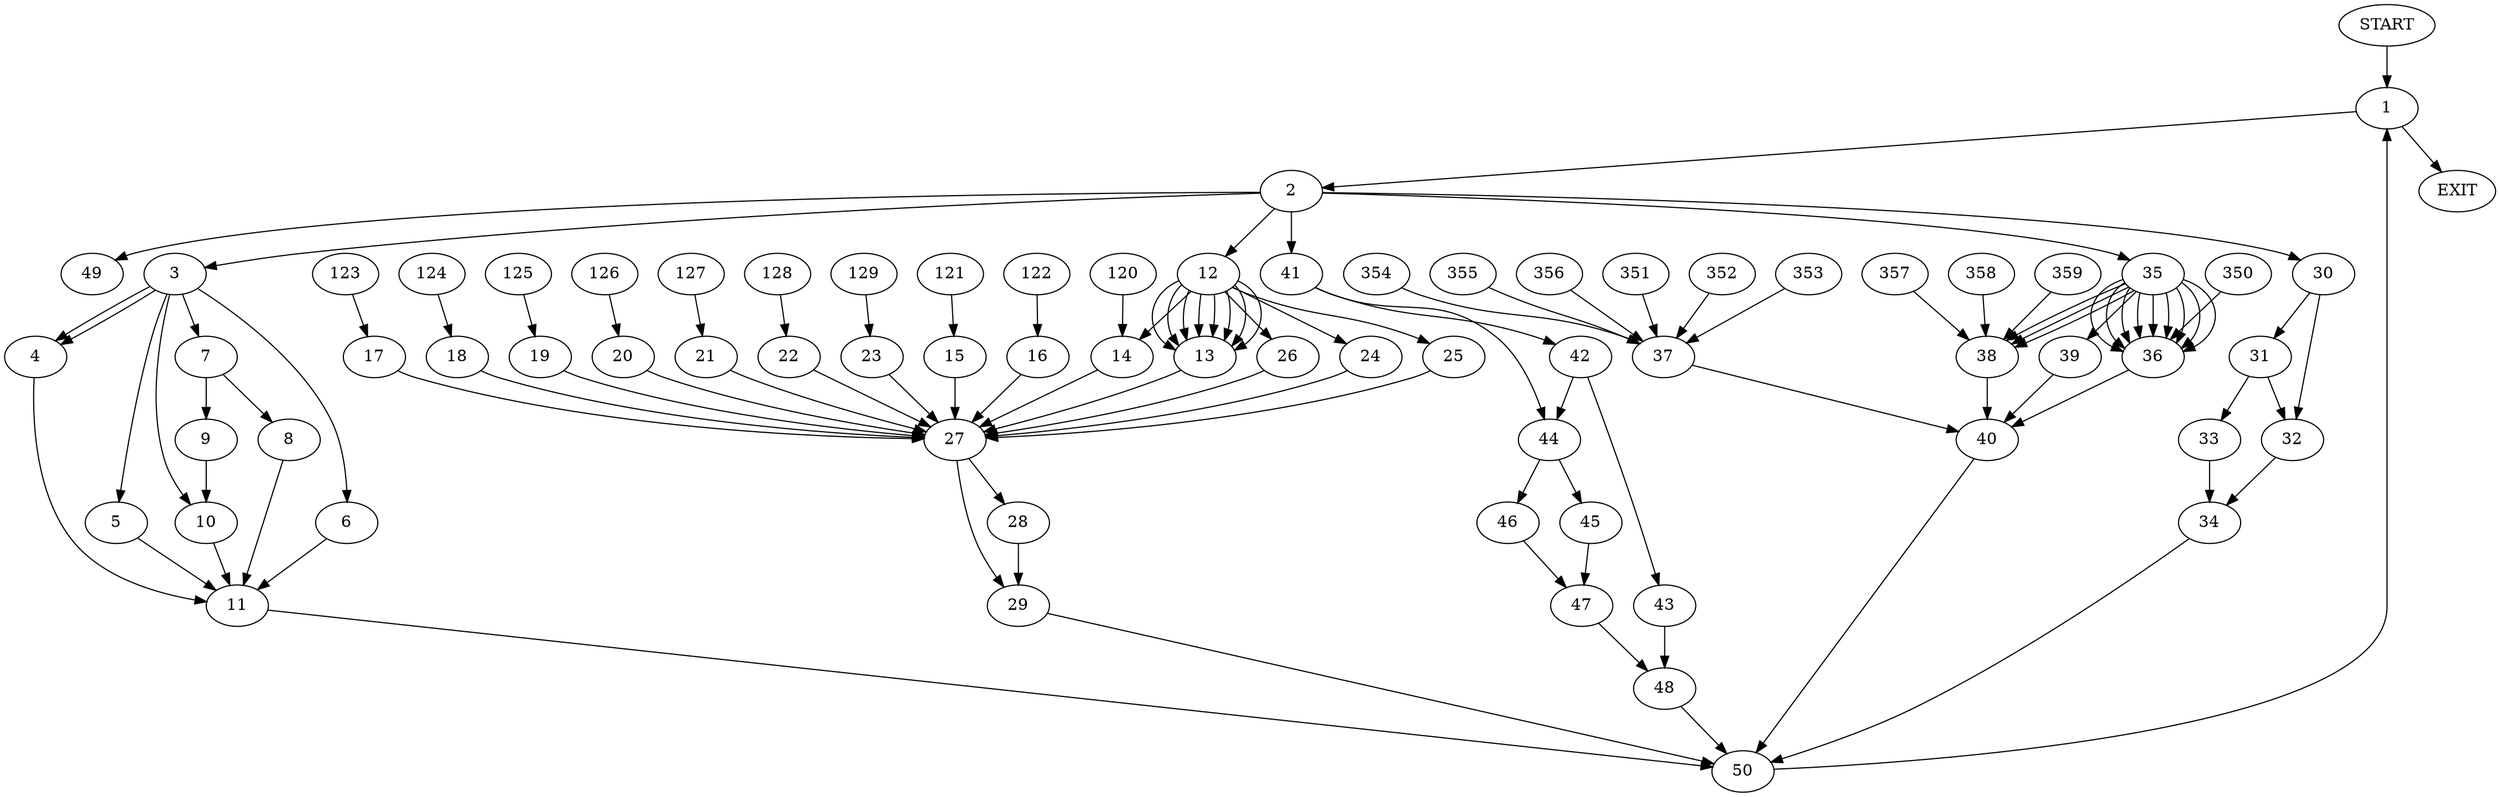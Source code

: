 digraph { 
0 [label="START"];
1;
2;
3;
4;
5;
6;
7;
8;
9;
10;
11;
12;
13;
14;
15;
16;
17;
18;
19;
20;
21;
22;
23;
24;
25;
26;
27;
28;
29;
30;
31;
32;
33;
34;
35;
36;
37;
38;
39;
40;
41;
42;
43;
44;
45;
46;
47;
48;
49;
50;
51[label="EXIT"];
0 -> 1;
1 -> 2;
1 -> 51;
2 -> 49;
2 -> 3;
2:s2 -> 12;
2:s3 -> 30;
2:s4 -> 35;
2:s5 -> 41;
3 -> 10;
3 -> 4;
3:s2 -> 4;
3:s3 -> 5;
3:s4 -> 6;
3:s5 -> 7;
4 -> 11;
5 -> 11;
6 -> 11;
7 -> 8;
7 -> 9;
8 -> 11;
9 -> 10;
10 -> 11;
11 -> 50;
12 -> 26;
12 -> 13;
12:s2 -> 13;
12:s3 -> 13;
12:s4 -> 13;
12:s5 -> 13;
12:s6 -> 13;
12:s7 -> 13;
12:s8 -> 13;
12:s9 -> 14;
120 -> 14;
121 -> 15;
122 -> 16;
123 -> 17;
124 -> 18;
125 -> 19;
126 -> 20;
127 -> 21;
128 -> 22;
129 -> 23;
12:s20 -> 24;
12:s21 -> 25;
13 -> 27;
14 -> 27;
15 -> 27;
16 -> 27;
17 -> 27;
18 -> 27;
19 -> 27;
20 -> 27;
21 -> 27;
22 -> 27;
23 -> 27;
24 -> 27;
25 -> 27;
26 -> 27;
27 -> 28;
27 -> 29;
28 -> 29;
29 -> 50;
30 -> 32;
30 -> 31;
31 -> 32;
31 -> 33;
32 -> 34;
33 -> 34;
34 -> 50;
35 -> 39;
35 -> 36;
35:s2 -> 36;
35:s3 -> 36;
35:s4 -> 36;
35:s5 -> 36;
35:s6 -> 36;
35:s7 -> 36;
35:s8 -> 36;
35:s9 -> 36;
350 -> 36;
351 -> 37;
352 -> 37;
353 -> 37;
354 -> 37;
355 -> 37;
356 -> 37;
357 -> 38;
358 -> 38;
359 -> 38;
35:s20 -> 38;
35:s21 -> 38;
35:s22 -> 38;
36 -> 40;
37 -> 40;
38 -> 40;
39 -> 40;
40 -> 50;
41 -> 42;
41 -> 44;
42 -> 43;
42 -> 44;
43 -> 48;
44 -> 45;
44 -> 46;
45 -> 47;
46 -> 47;
47 -> 48;
48 -> 50;
50 -> 1;
}